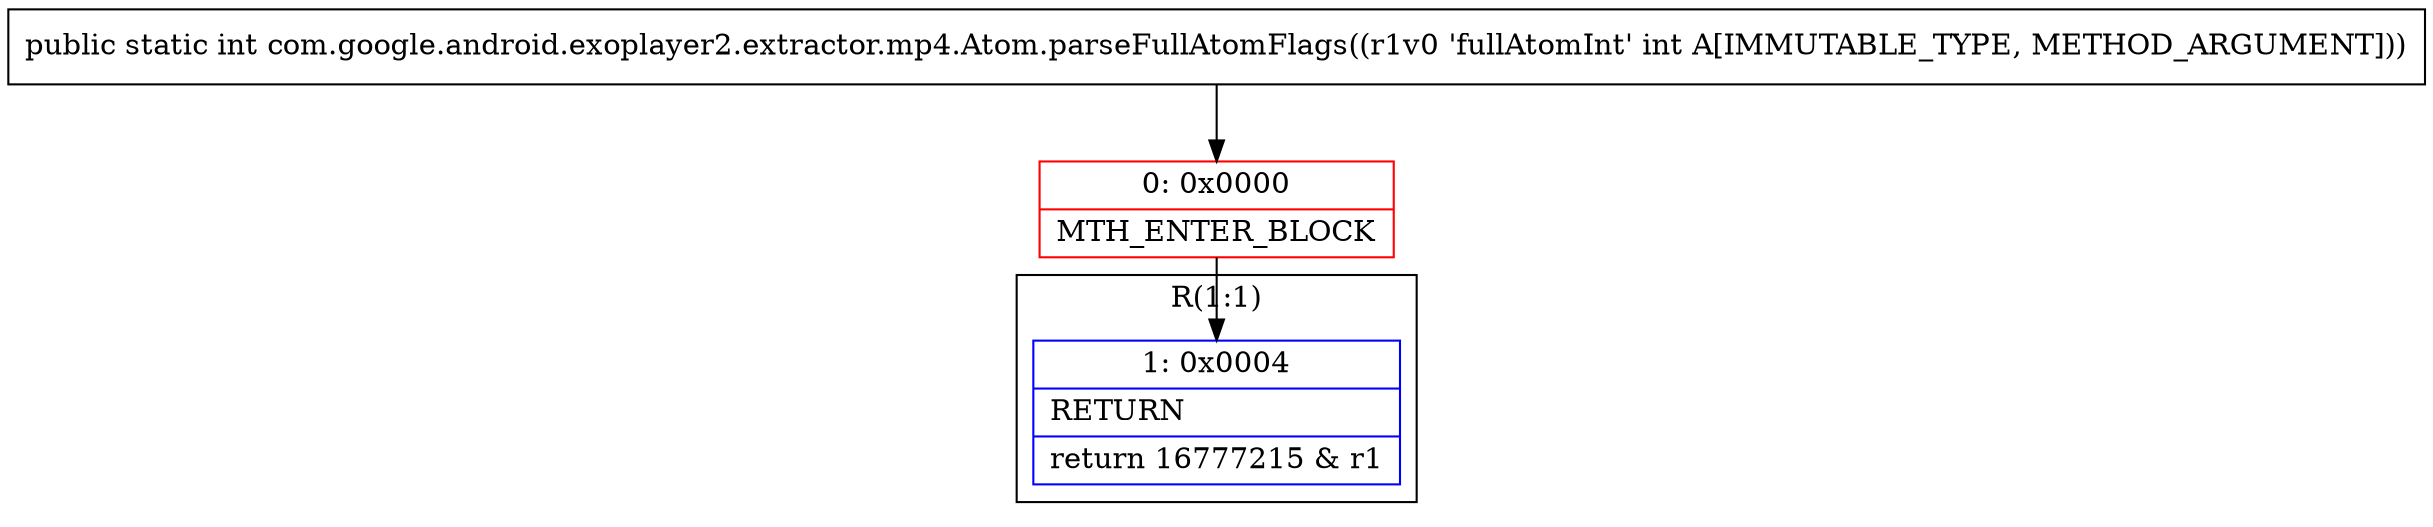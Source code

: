 digraph "CFG forcom.google.android.exoplayer2.extractor.mp4.Atom.parseFullAtomFlags(I)I" {
subgraph cluster_Region_2056764593 {
label = "R(1:1)";
node [shape=record,color=blue];
Node_1 [shape=record,label="{1\:\ 0x0004|RETURN\l|return 16777215 & r1\l}"];
}
Node_0 [shape=record,color=red,label="{0\:\ 0x0000|MTH_ENTER_BLOCK\l}"];
MethodNode[shape=record,label="{public static int com.google.android.exoplayer2.extractor.mp4.Atom.parseFullAtomFlags((r1v0 'fullAtomInt' int A[IMMUTABLE_TYPE, METHOD_ARGUMENT])) }"];
MethodNode -> Node_0;
Node_0 -> Node_1;
}

